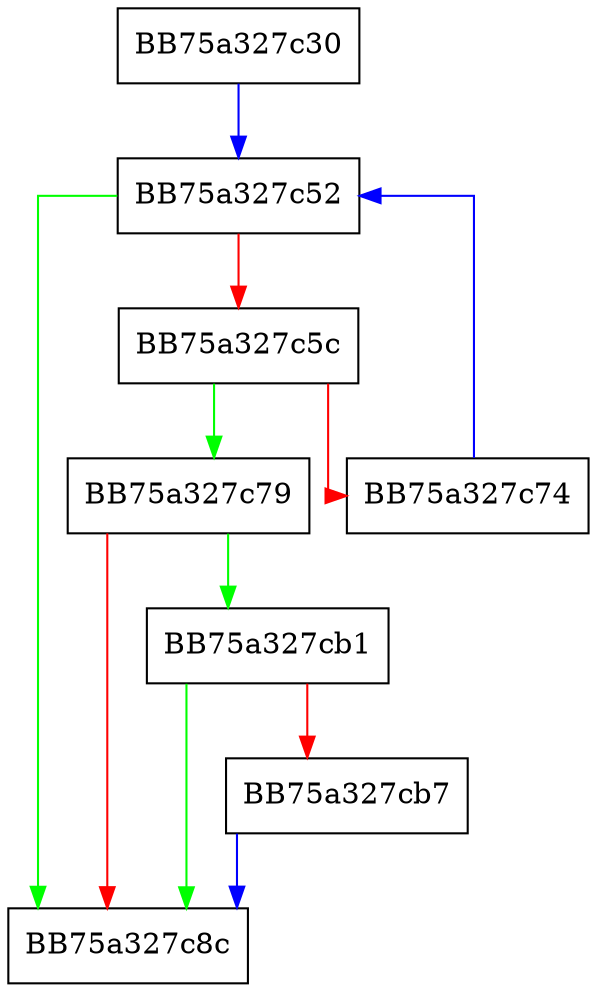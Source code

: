 digraph UpdateFileState {
  node [shape="box"];
  graph [splines=ortho];
  BB75a327c30 -> BB75a327c52 [color="blue"];
  BB75a327c52 -> BB75a327c8c [color="green"];
  BB75a327c52 -> BB75a327c5c [color="red"];
  BB75a327c5c -> BB75a327c79 [color="green"];
  BB75a327c5c -> BB75a327c74 [color="red"];
  BB75a327c74 -> BB75a327c52 [color="blue"];
  BB75a327c79 -> BB75a327cb1 [color="green"];
  BB75a327c79 -> BB75a327c8c [color="red"];
  BB75a327cb1 -> BB75a327c8c [color="green"];
  BB75a327cb1 -> BB75a327cb7 [color="red"];
  BB75a327cb7 -> BB75a327c8c [color="blue"];
}